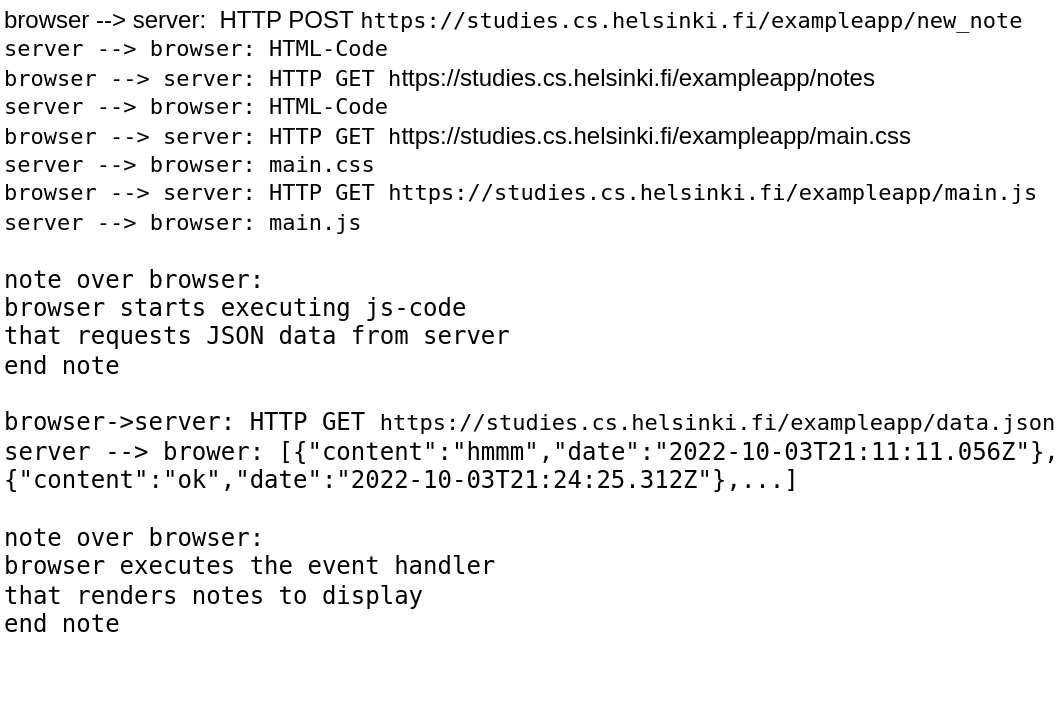 <mxfile version="12.2.4" pages="1"><diagram id="ye2UYqtWyuEMYsVF6-Mu" name="Page-1"><mxGraphModel dx="782" dy="580" grid="1" gridSize="10" guides="1" tooltips="1" connect="1" arrows="1" fold="1" page="1" pageScale="1" pageWidth="827" pageHeight="1169" math="0" shadow="0"><root><mxCell id="0"/><mxCell id="1" parent="0"/><mxCell id="5" value="browser --&amp;gt; server:&amp;nbsp; HTTP POST&amp;nbsp;&lt;span style=&quot;font-family: &amp;#34;dejavu sans mono&amp;#34; , monospace ; font-size: 11px ; white-space: pre-wrap ; background-color: rgb(255 , 255 , 255)&quot;&gt;https://studies.cs.helsinki.fi/exampleapp/new_note&lt;br&gt;server --&amp;gt; browser: HTML-Code&lt;br&gt;browser --&amp;gt; server: HTTP GET h&lt;/span&gt;&lt;span style=&quot;white-space: pre-wrap ; background-color: rgb(255 , 255 , 255)&quot;&gt;ttps://studies.cs.helsinki.fi/exampleapp/notes&lt;br&gt;&lt;/span&gt;&lt;span style=&quot;font-family: &amp;#34;dejavu sans mono&amp;#34; , monospace ; font-size: 11px ; white-space: pre-wrap ; background-color: rgb(255 , 255 , 255)&quot;&gt;server --&amp;gt; browser: HTML-Code&lt;br&gt;browser --&amp;gt; server: HTTP GET h&lt;/span&gt;&lt;span style=&quot;white-space: pre-wrap ; background-color: rgb(255 , 255 , 255)&quot;&gt;ttps://studies.cs.helsinki.fi/exampleapp/main.css&lt;br&gt;&lt;/span&gt;&lt;span style=&quot;font-family: &amp;#34;dejavu sans mono&amp;#34; , monospace ; font-size: 11px ; white-space: pre-wrap ; background-color: rgb(255 , 255 , 255)&quot;&gt;server --&amp;gt; browser: main.css&lt;br&gt;browser --&amp;gt; server: HTTP GET &lt;/span&gt;&lt;span style=&quot;font-family: &amp;#34;dejavu sans mono&amp;#34; , monospace ; font-size: 11px ; white-space: pre-wrap ; background-color: rgb(255 , 255 , 255)&quot;&gt;https://studies.cs.helsinki.fi/exampleapp/main.js&lt;/span&gt;&lt;span style=&quot;font-family: &amp;#34;dejavu sans mono&amp;#34; , monospace ; font-size: 11px ; white-space: pre-wrap ; background-color: rgb(255 , 255 , 255)&quot;&gt;&lt;br&gt;&lt;/span&gt;&lt;span style=&quot;font-family: &amp;#34;dejavu sans mono&amp;#34; , monospace ; font-size: 11px ; white-space: pre-wrap ; background-color: rgb(255 , 255 , 255)&quot;&gt;server --&amp;gt; browser: main.js&lt;br&gt;&lt;/span&gt;&lt;span style=&quot;font-family: &amp;#34;consolas&amp;#34; , &amp;#34;monaco&amp;#34; , &amp;#34;andale mono&amp;#34; , &amp;#34;ubuntu mono&amp;#34; , monospace ; font-size: 1em ; word-spacing: normal&quot;&gt;&lt;br&gt;note over browser:&lt;br&gt;&lt;/span&gt;&lt;span style=&quot;font-family: &amp;#34;consolas&amp;#34; , &amp;#34;monaco&amp;#34; , &amp;#34;andale mono&amp;#34; , &amp;#34;ubuntu mono&amp;#34; , monospace ; font-size: 1em ; word-spacing: normal&quot;&gt;browser starts executing js-code&lt;br&gt;&lt;/span&gt;&lt;span style=&quot;font-family: &amp;#34;consolas&amp;#34; , &amp;#34;monaco&amp;#34; , &amp;#34;andale mono&amp;#34; , &amp;#34;ubuntu mono&amp;#34; , monospace ; font-size: 1em ; word-spacing: normal&quot;&gt;that requests JSON data from server&amp;nbsp;&lt;br&gt;&lt;/span&gt;&lt;span style=&quot;font-family: &amp;#34;consolas&amp;#34; , &amp;#34;monaco&amp;#34; , &amp;#34;andale mono&amp;#34; , &amp;#34;ubuntu mono&amp;#34; , monospace ; font-size: 1em ; word-spacing: normal&quot;&gt;end note&lt;br&gt;&lt;/span&gt;&lt;span style=&quot;font-family: &amp;#34;consolas&amp;#34; , &amp;#34;monaco&amp;#34; , &amp;#34;andale mono&amp;#34; , &amp;#34;ubuntu mono&amp;#34; , monospace ; font-size: 1em ; word-spacing: normal&quot;&gt;&lt;br&gt;browser-&amp;gt;server: HTTP GET&amp;nbsp;&lt;/span&gt;&lt;span style=&quot;font-family: &amp;#34;dejavu sans mono&amp;#34; , monospace ; font-size: 11px ; white-space: pre-wrap ; background-color: rgb(255 , 255 , 255)&quot;&gt;https://studies.cs.helsinki.fi/exampleapp/data.json&lt;br&gt;&lt;/span&gt;&lt;font face=&quot;consolas, monaco, andale mono, ubuntu mono, monospace&quot;&gt;&lt;span style=&quot;font-size: 1em ; word-spacing: normal&quot;&gt;server --&amp;gt; brower: &lt;/span&gt;[{&quot;content&quot;:&quot;hmmm&quot;,&quot;date&quot;:&quot;2022-10-03T21:11:11.056Z&quot;},&lt;br&gt;{&quot;content&quot;:&quot;ok&quot;,&quot;date&quot;:&quot;2022-10-03T21:24:25.312Z&quot;},...]&lt;br&gt;&lt;/font&gt;&lt;span style=&quot;font-family: &amp;#34;consolas&amp;#34; , &amp;#34;monaco&amp;#34; , &amp;#34;andale mono&amp;#34; , &amp;#34;ubuntu mono&amp;#34; , monospace ; font-size: 1em ; word-spacing: normal&quot;&gt;&lt;br&gt;note over browser:&lt;br&gt;&lt;/span&gt;&lt;span style=&quot;font-family: &amp;#34;consolas&amp;#34; , &amp;#34;monaco&amp;#34; , &amp;#34;andale mono&amp;#34; , &amp;#34;ubuntu mono&amp;#34; , monospace ; font-size: 1em ; word-spacing: normal&quot;&gt;browser executes the event handler&lt;br&gt;&lt;/span&gt;&lt;span style=&quot;font-family: &amp;#34;consolas&amp;#34; , &amp;#34;monaco&amp;#34; , &amp;#34;andale mono&amp;#34; , &amp;#34;ubuntu mono&amp;#34; , monospace ; font-size: 1em ; word-spacing: normal&quot;&gt;that renders notes to display&lt;br&gt;&lt;/span&gt;&lt;span style=&quot;font-family: &amp;#34;consolas&amp;#34; , &amp;#34;monaco&amp;#34; , &amp;#34;andale mono&amp;#34; , &amp;#34;ubuntu mono&amp;#34; , monospace ; font-size: 1em ; word-spacing: normal&quot;&gt;end note&lt;/span&gt;&lt;span style=&quot;font-family: &amp;#34;consolas&amp;#34; , &amp;#34;monaco&amp;#34; , &amp;#34;andale mono&amp;#34; , &amp;#34;ubuntu mono&amp;#34; , monospace ; font-size: 1em ; word-spacing: normal&quot;&gt;&lt;br&gt;&lt;/span&gt;&lt;span style=&quot;background-color: rgb(255 , 255 , 255) ; white-space: pre-wrap ; font-size: 11px ; font-family: &amp;#34;dejavu sans mono&amp;#34; , monospace&quot;&gt;&lt;br/&gt;&lt;br&gt;&lt;/span&gt;" style="text;html=1;resizable=0;points=[];autosize=1;align=left;verticalAlign=top;spacingTop=-4;" parent="1" vertex="1"><mxGeometry x="80" y="50" width="530" height="350" as="geometry"/></mxCell></root></mxGraphModel></diagram></mxfile>